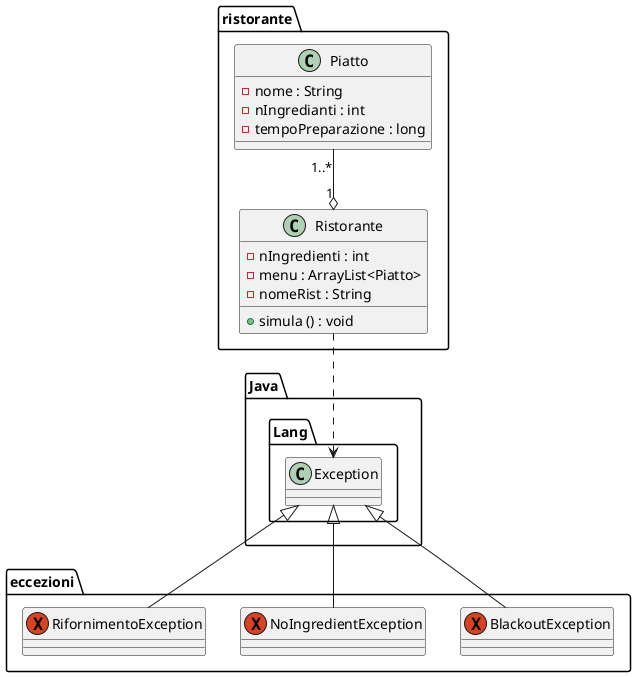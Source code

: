 @startuml
    package ristorante {
        class Piatto {
            - nome : String
            - nIngredianti : int
            - tempoPreparazione : long
        }

        class Ristorante {
            - nIngredienti : int
            - menu : ArrayList<Piatto>
            - nomeRist : String
            + simula () : void
        }
    }

    class Java.Lang.Exception {}

    package eccezioni {
        Exception BlackoutException

        Exception NoIngredientException

        Exception RifornimentoException
    }

    BlackoutException -up-|> Java.Lang.Exception
    NoIngredientException -up-|> Java.Lang.Exception
    RifornimentoException -up-|> Java.Lang.Exception

   Piatto "1..*" -down-o "1" Ristorante
   Ristorante .down.> Exception
@enduml